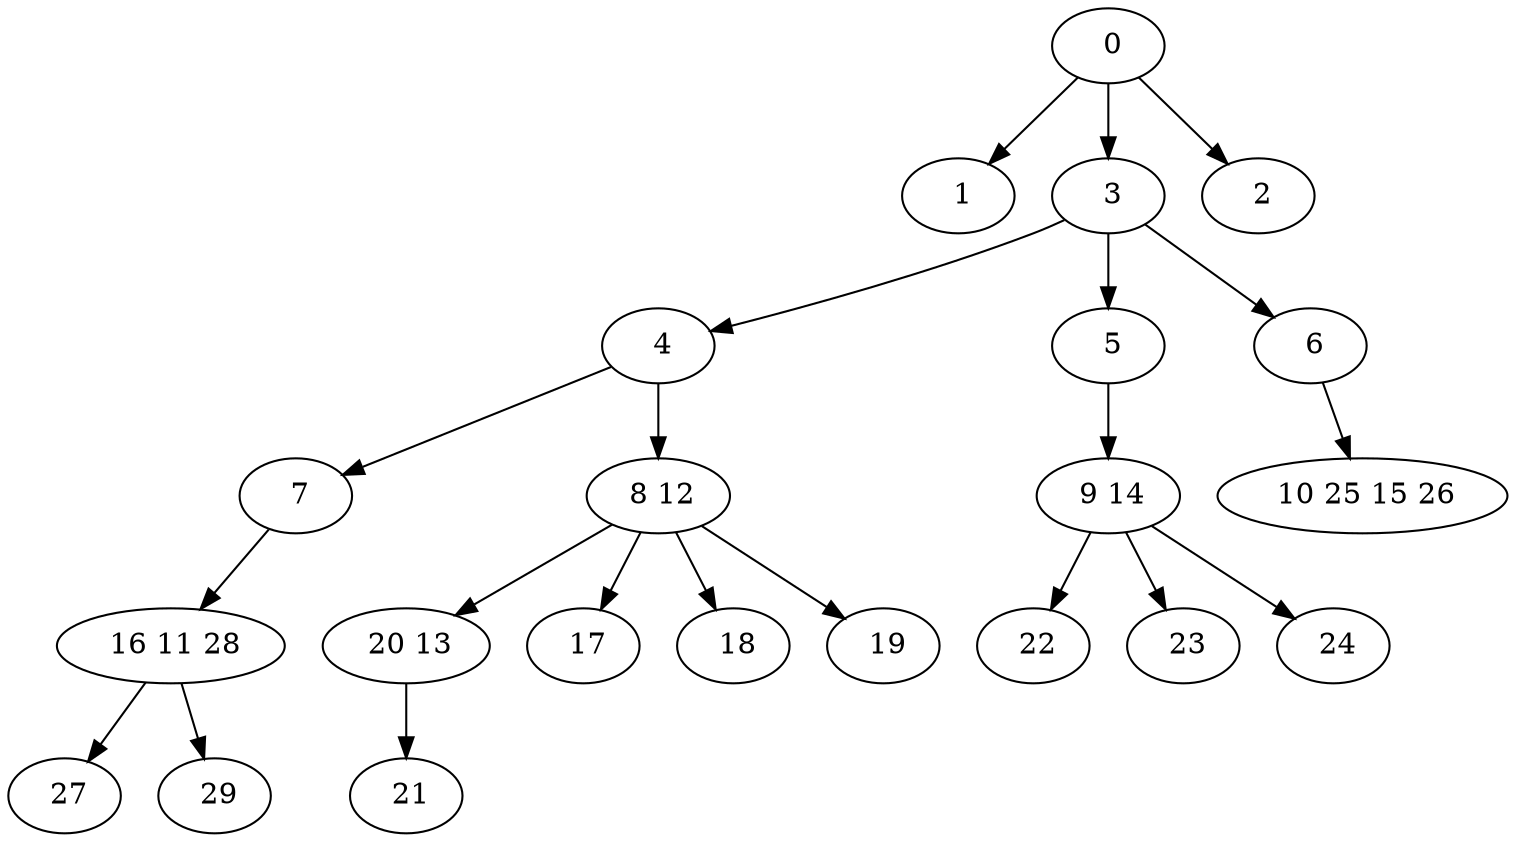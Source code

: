 digraph mytree {
" 0" -> " 1";
" 0" -> " 3";
" 0" -> " 2";
" 1";
" 3" -> " 4";
" 3" -> " 5";
" 3" -> " 6";
" 4" -> " 7";
" 4" -> " 8 12";
" 5" -> " 9 14";
" 6" -> " 10 25 15 26";
" 16 11 28" -> " 27";
" 16 11 28" -> " 29";
" 7" -> " 16 11 28";
" 8 12" -> " 20 13";
" 8 12" -> " 17";
" 8 12" -> " 18";
" 8 12" -> " 19";
" 9 14" -> " 22";
" 9 14" -> " 23";
" 9 14" -> " 24";
" 10 25 15 26";
" 20 13" -> " 21";
" 17";
" 18";
" 19";
" 21";
" 27";
" 29";
" 22";
" 23";
" 24";
" 2";
}
